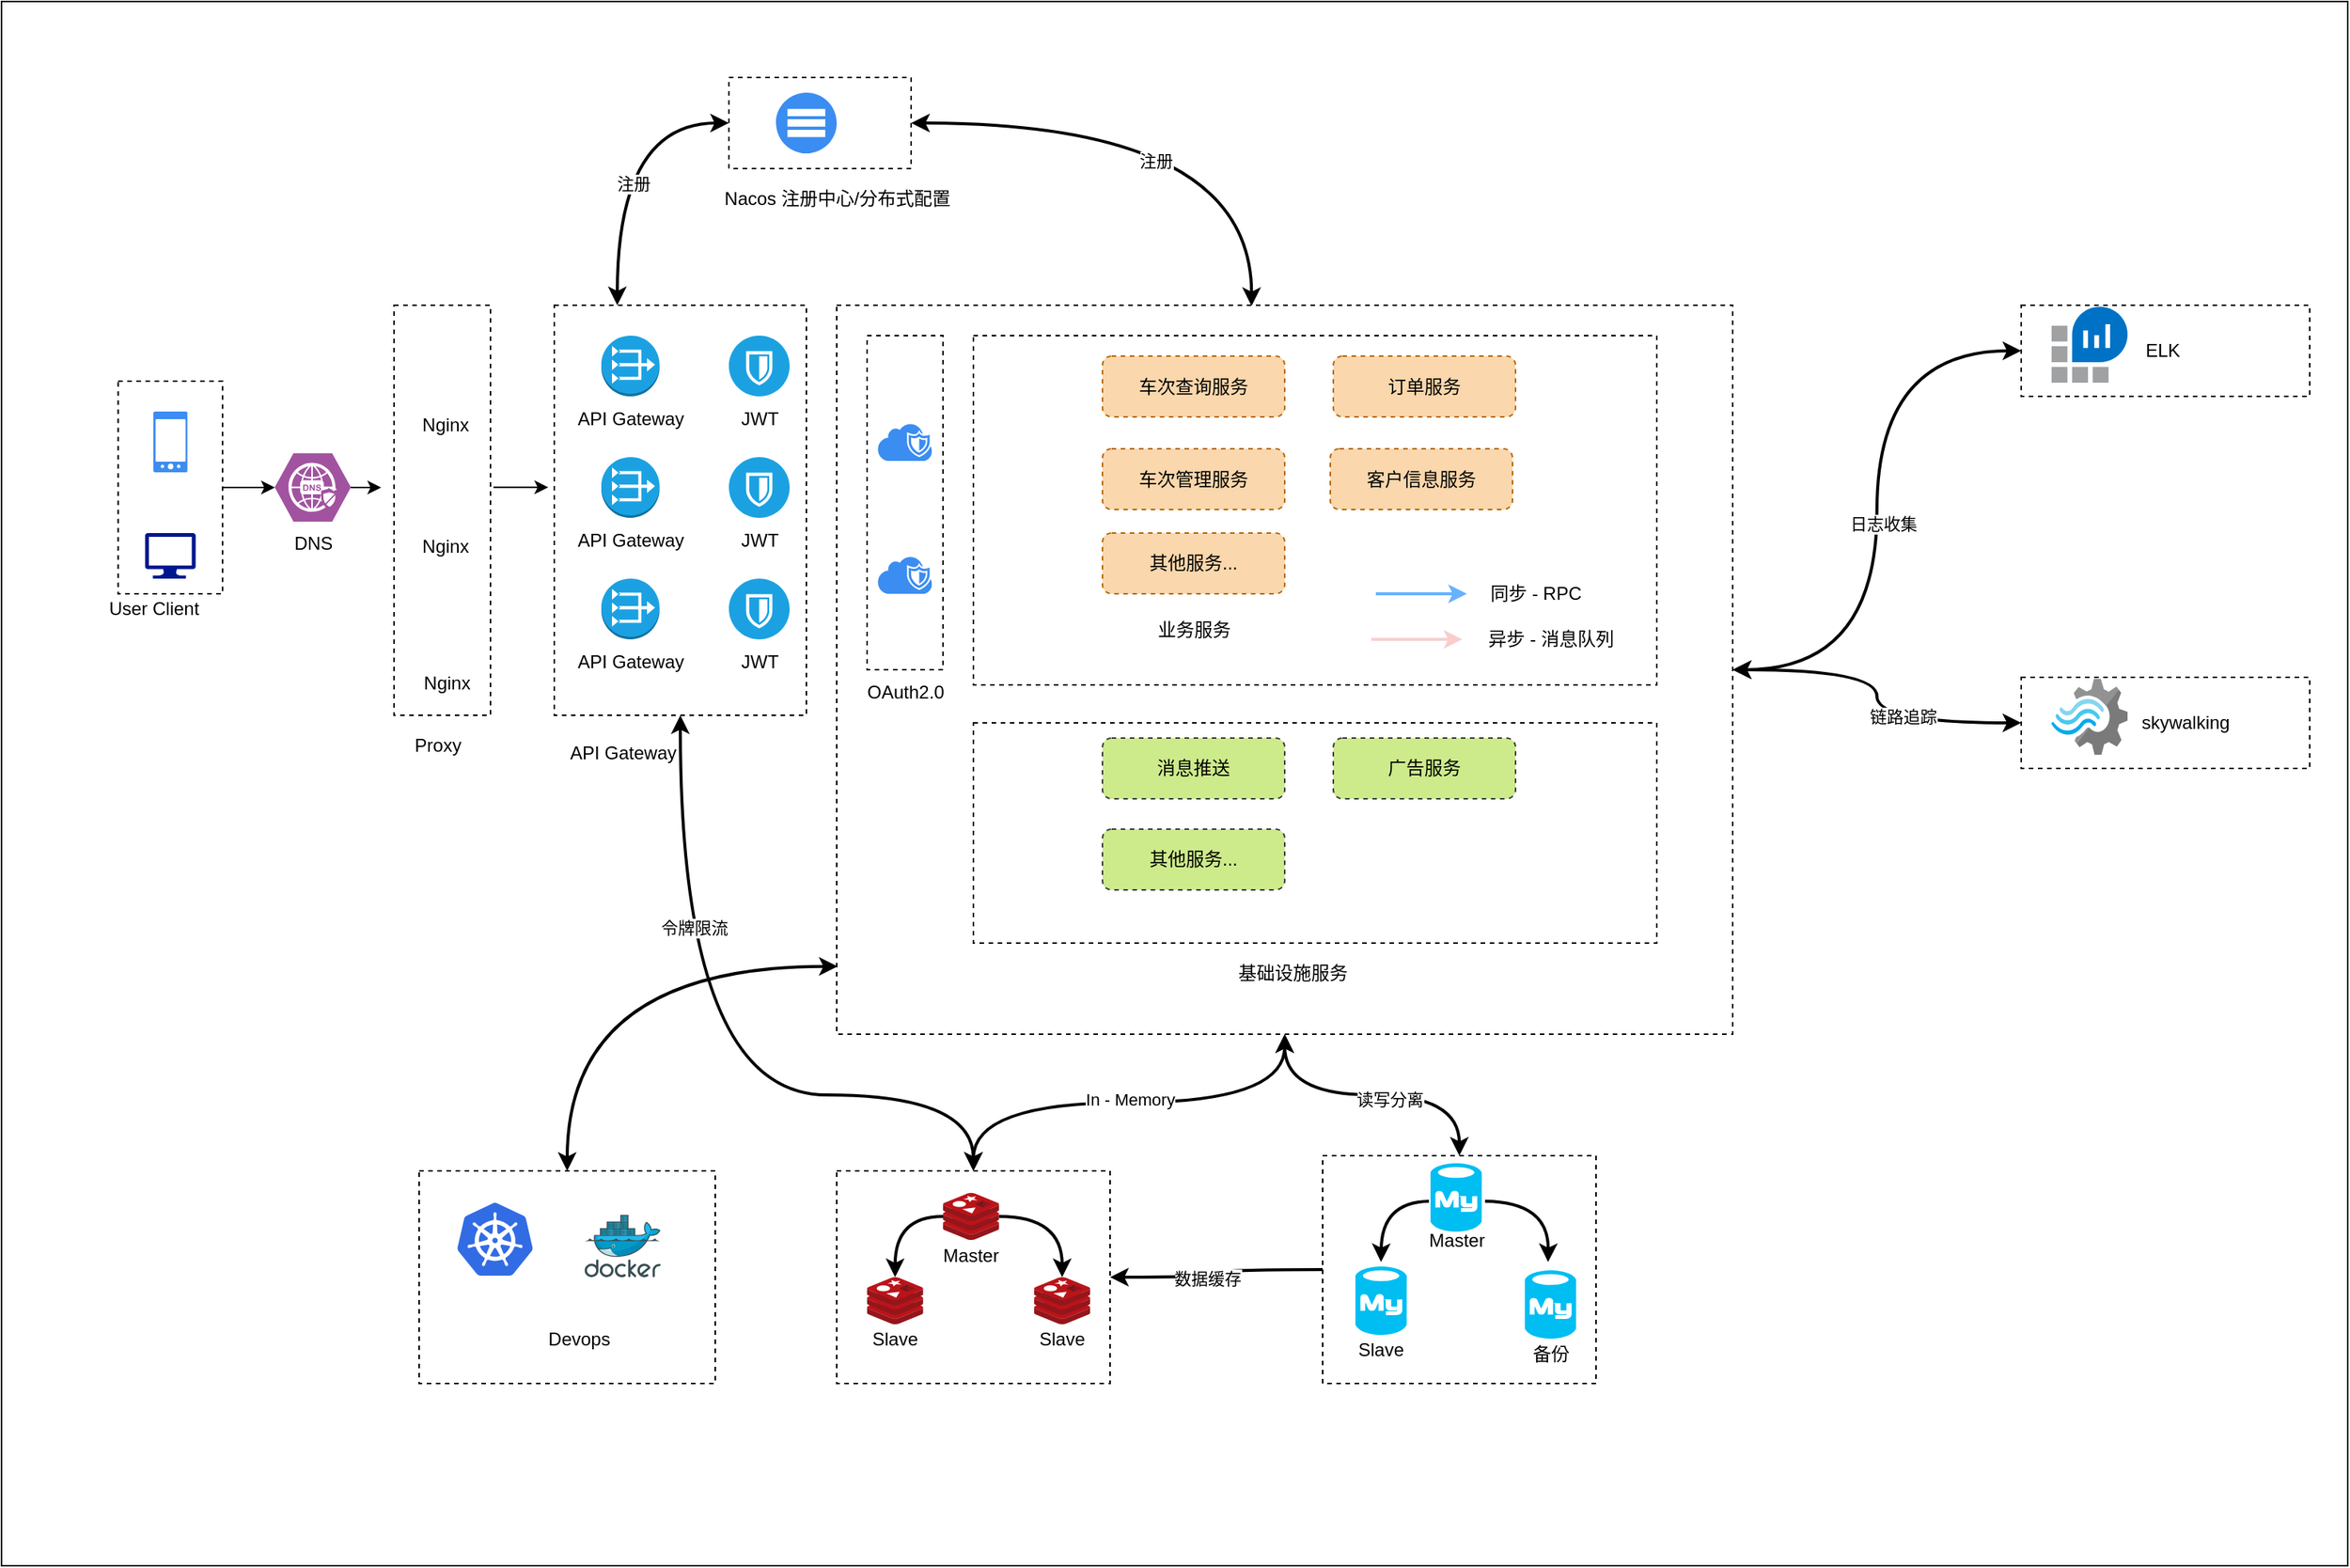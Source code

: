 <mxfile version="14.6.11" type="github">
  <diagram id="qo2vsk5CVTm1URz6CHsr" name="第 1 页">
    <mxGraphModel dx="2404" dy="2152" grid="1" gridSize="10" guides="1" tooltips="1" connect="1" arrows="1" fold="1" page="1" pageScale="1" pageWidth="827" pageHeight="1169" math="0" shadow="0">
      <root>
        <mxCell id="0" />
        <mxCell id="1" parent="0" />
        <mxCell id="BGX9DnNRUFTVasZXmMfo-1" value="" style="rounded=0;whiteSpace=wrap;html=1;" vertex="1" parent="1">
          <mxGeometry x="-50" y="-30" width="1545" height="1030" as="geometry" />
        </mxCell>
        <mxCell id="axHEmGrYQtHtnQdC1vCY-69" style="edgeStyle=orthogonalEdgeStyle;rounded=0;orthogonalLoop=1;jettySize=auto;html=1;exitX=1;exitY=0.5;exitDx=0;exitDy=0;entryX=0.463;entryY=0.001;entryDx=0;entryDy=0;entryPerimeter=0;startArrow=classic;startFill=1;strokeColor=#000000;strokeWidth=2;curved=1;" parent="1" source="axHEmGrYQtHtnQdC1vCY-65" target="axHEmGrYQtHtnQdC1vCY-36" edge="1">
          <mxGeometry relative="1" as="geometry" />
        </mxCell>
        <mxCell id="axHEmGrYQtHtnQdC1vCY-70" value="注册" style="edgeLabel;html=1;align=center;verticalAlign=middle;resizable=0;points=[];" parent="axHEmGrYQtHtnQdC1vCY-69" vertex="1" connectable="0">
          <mxGeometry x="-0.069" y="-25" relative="1" as="geometry">
            <mxPoint as="offset" />
          </mxGeometry>
        </mxCell>
        <mxCell id="axHEmGrYQtHtnQdC1vCY-65" value="" style="rounded=0;whiteSpace=wrap;html=1;dashed=1;strokeColor=#000000;fillColor=none;gradientColor=#ffffff;" parent="1" vertex="1">
          <mxGeometry x="429" y="20" width="120" height="60" as="geometry" />
        </mxCell>
        <mxCell id="axHEmGrYQtHtnQdC1vCY-80" style="edgeStyle=orthogonalEdgeStyle;curved=1;rounded=0;orthogonalLoop=1;jettySize=auto;html=1;exitX=0.5;exitY=1;exitDx=0;exitDy=0;startArrow=classic;startFill=1;strokeColor=#000000;strokeWidth=2;" parent="1" source="axHEmGrYQtHtnQdC1vCY-36" target="axHEmGrYQtHtnQdC1vCY-71" edge="1">
          <mxGeometry relative="1" as="geometry" />
        </mxCell>
        <mxCell id="axHEmGrYQtHtnQdC1vCY-83" value="In - Memory" style="edgeLabel;html=1;align=center;verticalAlign=middle;resizable=0;points=[];" parent="axHEmGrYQtHtnQdC1vCY-80" vertex="1" connectable="0">
          <mxGeometry x="-0.005" y="-2" relative="1" as="geometry">
            <mxPoint as="offset" />
          </mxGeometry>
        </mxCell>
        <mxCell id="axHEmGrYQtHtnQdC1vCY-105" style="edgeStyle=orthogonalEdgeStyle;curved=1;rounded=0;orthogonalLoop=1;jettySize=auto;html=1;exitX=0.5;exitY=1;exitDx=0;exitDy=0;entryX=0.5;entryY=0;entryDx=0;entryDy=0;startArrow=classic;startFill=1;strokeColor=#000000;strokeWidth=2;" parent="1" source="axHEmGrYQtHtnQdC1vCY-36" target="axHEmGrYQtHtnQdC1vCY-90" edge="1">
          <mxGeometry relative="1" as="geometry" />
        </mxCell>
        <mxCell id="axHEmGrYQtHtnQdC1vCY-106" value="读写分离" style="edgeLabel;html=1;align=center;verticalAlign=middle;resizable=0;points=[];" parent="axHEmGrYQtHtnQdC1vCY-105" vertex="1" connectable="0">
          <mxGeometry x="0.111" y="-3" relative="1" as="geometry">
            <mxPoint as="offset" />
          </mxGeometry>
        </mxCell>
        <mxCell id="axHEmGrYQtHtnQdC1vCY-109" style="edgeStyle=orthogonalEdgeStyle;curved=1;rounded=0;orthogonalLoop=1;jettySize=auto;html=1;exitX=1;exitY=0.5;exitDx=0;exitDy=0;entryX=0;entryY=0.5;entryDx=0;entryDy=0;startArrow=classic;startFill=1;strokeColor=#000000;strokeWidth=2;" parent="1" source="axHEmGrYQtHtnQdC1vCY-36" target="axHEmGrYQtHtnQdC1vCY-107" edge="1">
          <mxGeometry relative="1" as="geometry" />
        </mxCell>
        <mxCell id="axHEmGrYQtHtnQdC1vCY-110" value="日志收集" style="edgeLabel;html=1;align=center;verticalAlign=middle;resizable=0;points=[];" parent="axHEmGrYQtHtnQdC1vCY-109" vertex="1" connectable="0">
          <mxGeometry x="-0.039" y="-4" relative="1" as="geometry">
            <mxPoint y="1" as="offset" />
          </mxGeometry>
        </mxCell>
        <mxCell id="axHEmGrYQtHtnQdC1vCY-114" style="edgeStyle=orthogonalEdgeStyle;curved=1;rounded=0;orthogonalLoop=1;jettySize=auto;html=1;exitX=1;exitY=0.5;exitDx=0;exitDy=0;entryX=0;entryY=0.5;entryDx=0;entryDy=0;startArrow=classic;startFill=1;strokeColor=#000000;strokeWidth=2;" parent="1" source="axHEmGrYQtHtnQdC1vCY-36" target="axHEmGrYQtHtnQdC1vCY-112" edge="1">
          <mxGeometry relative="1" as="geometry" />
        </mxCell>
        <mxCell id="axHEmGrYQtHtnQdC1vCY-115" value="链路追踪" style="edgeLabel;html=1;align=center;verticalAlign=middle;resizable=0;points=[];" parent="axHEmGrYQtHtnQdC1vCY-114" vertex="1" connectable="0">
          <mxGeometry x="0.305" y="4" relative="1" as="geometry">
            <mxPoint as="offset" />
          </mxGeometry>
        </mxCell>
        <mxCell id="axHEmGrYQtHtnQdC1vCY-36" value="" style="rounded=0;whiteSpace=wrap;html=1;dashed=1;strokeColor=#000000;" parent="1" vertex="1">
          <mxGeometry x="500" y="170" width="590" height="480" as="geometry" />
        </mxCell>
        <mxCell id="axHEmGrYQtHtnQdC1vCY-48" value="" style="rounded=0;whiteSpace=wrap;html=1;strokeColor=#000000;gradientColor=#ffffff;fillColor=none;dashed=1;" parent="1" vertex="1">
          <mxGeometry x="590" y="190" width="450" height="230" as="geometry" />
        </mxCell>
        <mxCell id="axHEmGrYQtHtnQdC1vCY-42" value="车次查询服务" style="rounded=1;whiteSpace=wrap;html=1;dashed=1;strokeColor=#b46504;fillColor=#fad7ac;" parent="1" vertex="1">
          <mxGeometry x="675" y="203.5" width="120" height="40" as="geometry" />
        </mxCell>
        <mxCell id="axHEmGrYQtHtnQdC1vCY-29" style="edgeStyle=orthogonalEdgeStyle;rounded=0;orthogonalLoop=1;jettySize=auto;html=1;exitX=1;exitY=0.5;exitDx=0;exitDy=0;entryX=0;entryY=0.5;entryDx=0;entryDy=0;entryPerimeter=0;" parent="1" source="axHEmGrYQtHtnQdC1vCY-1" target="axHEmGrYQtHtnQdC1vCY-6" edge="1">
          <mxGeometry relative="1" as="geometry" />
        </mxCell>
        <mxCell id="axHEmGrYQtHtnQdC1vCY-1" value="" style="rounded=0;whiteSpace=wrap;html=1;dashed=1;" parent="1" vertex="1">
          <mxGeometry x="26.8" y="220" width="68.8" height="140" as="geometry" />
        </mxCell>
        <mxCell id="axHEmGrYQtHtnQdC1vCY-2" value="" style="html=1;aspect=fixed;strokeColor=none;shadow=0;align=center;verticalAlign=top;fillColor=#3B8DF1;shape=mxgraph.gcp2.phone_android;dashed=1;" parent="1" vertex="1">
          <mxGeometry x="50" y="240" width="22.4" height="40" as="geometry" />
        </mxCell>
        <mxCell id="axHEmGrYQtHtnQdC1vCY-3" value="" style="aspect=fixed;pointerEvents=1;shadow=0;dashed=0;html=1;strokeColor=none;labelPosition=center;verticalLabelPosition=bottom;verticalAlign=top;align=center;fillColor=#00188D;shape=mxgraph.azure.computer" parent="1" vertex="1">
          <mxGeometry x="44.54" y="320" width="33.33" height="30" as="geometry" />
        </mxCell>
        <mxCell id="axHEmGrYQtHtnQdC1vCY-34" style="edgeStyle=orthogonalEdgeStyle;rounded=0;orthogonalLoop=1;jettySize=auto;html=1;exitX=1;exitY=0.5;exitDx=0;exitDy=0;exitPerimeter=0;" parent="1" source="axHEmGrYQtHtnQdC1vCY-6" edge="1">
          <mxGeometry relative="1" as="geometry">
            <mxPoint x="200" y="290" as="targetPoint" />
          </mxGeometry>
        </mxCell>
        <mxCell id="axHEmGrYQtHtnQdC1vCY-6" value="DNS" style="verticalLabelPosition=bottom;html=1;fillColor=#A153A0;strokeColor=#ffffff;verticalAlign=top;align=center;points=[[0,0.5,0],[0.125,0.25,0],[0.25,0,0],[0.5,0,0],[0.75,0,0],[0.875,0.25,0],[1,0.5,0],[0.875,0.75,0],[0.75,1,0],[0.5,1,0],[0.125,0.75,0]];pointerEvents=1;shape=mxgraph.cisco_safe.compositeIcon;bgIcon=mxgraph.cisco_safe.design.blank_device;resIcon=mxgraph.cisco_safe.design.secure_dns;dashed=1;" parent="1" vertex="1">
          <mxGeometry x="130" y="267.5" width="50" height="45" as="geometry" />
        </mxCell>
        <mxCell id="axHEmGrYQtHtnQdC1vCY-7" value="User Client" style="text;html=1;align=center;verticalAlign=middle;resizable=0;points=[];autosize=1;" parent="1" vertex="1">
          <mxGeometry x="15" y="360" width="70" height="20" as="geometry" />
        </mxCell>
        <mxCell id="axHEmGrYQtHtnQdC1vCY-35" style="edgeStyle=orthogonalEdgeStyle;rounded=0;orthogonalLoop=1;jettySize=auto;html=1;exitX=1.031;exitY=0.444;exitDx=0;exitDy=0;exitPerimeter=0;" parent="1" source="axHEmGrYQtHtnQdC1vCY-8" edge="1">
          <mxGeometry relative="1" as="geometry">
            <mxPoint x="310" y="290" as="targetPoint" />
          </mxGeometry>
        </mxCell>
        <mxCell id="axHEmGrYQtHtnQdC1vCY-8" value="" style="rounded=0;whiteSpace=wrap;html=1;dashed=1;" parent="1" vertex="1">
          <mxGeometry x="208.5" y="170" width="63.5" height="270" as="geometry" />
        </mxCell>
        <mxCell id="axHEmGrYQtHtnQdC1vCY-9" value="Nginx" style="shape=image;html=1;verticalAlign=top;verticalLabelPosition=bottom;labelBackgroundColor=#ffffff;imageAspect=0;aspect=fixed;image=https://cdn4.iconfinder.com/data/icons/logos-brands-5/24/nginx-128.png;dashed=1;" parent="1" vertex="1">
          <mxGeometry x="219" y="190" width="45" height="45" as="geometry" />
        </mxCell>
        <mxCell id="axHEmGrYQtHtnQdC1vCY-10" value="Nginx" style="shape=image;html=1;verticalAlign=top;verticalLabelPosition=bottom;labelBackgroundColor=#ffffff;imageAspect=0;aspect=fixed;image=https://cdn4.iconfinder.com/data/icons/logos-brands-5/24/nginx-128.png;dashed=1;" parent="1" vertex="1">
          <mxGeometry x="219" y="270" width="45" height="45" as="geometry" />
        </mxCell>
        <mxCell id="axHEmGrYQtHtnQdC1vCY-11" value="Nginx" style="shape=image;html=1;verticalAlign=top;verticalLabelPosition=bottom;labelBackgroundColor=#ffffff;imageAspect=0;aspect=fixed;image=https://cdn4.iconfinder.com/data/icons/logos-brands-5/24/nginx-128.png;dashed=1;" parent="1" vertex="1">
          <mxGeometry x="220.75" y="360" width="45" height="45" as="geometry" />
        </mxCell>
        <mxCell id="axHEmGrYQtHtnQdC1vCY-67" style="edgeStyle=orthogonalEdgeStyle;rounded=0;orthogonalLoop=1;jettySize=auto;html=1;exitX=0.25;exitY=0;exitDx=0;exitDy=0;entryX=0;entryY=0.5;entryDx=0;entryDy=0;strokeWidth=2;curved=1;startArrow=classic;startFill=1;" parent="1" source="axHEmGrYQtHtnQdC1vCY-12" target="axHEmGrYQtHtnQdC1vCY-65" edge="1">
          <mxGeometry relative="1" as="geometry" />
        </mxCell>
        <mxCell id="axHEmGrYQtHtnQdC1vCY-68" value="注册" style="edgeLabel;html=1;align=center;verticalAlign=middle;resizable=0;points=[];" parent="axHEmGrYQtHtnQdC1vCY-67" vertex="1" connectable="0">
          <mxGeometry x="-0.168" y="-10" relative="1" as="geometry">
            <mxPoint as="offset" />
          </mxGeometry>
        </mxCell>
        <mxCell id="axHEmGrYQtHtnQdC1vCY-81" style="edgeStyle=orthogonalEdgeStyle;curved=1;rounded=0;orthogonalLoop=1;jettySize=auto;html=1;exitX=0.5;exitY=1;exitDx=0;exitDy=0;entryX=0.5;entryY=0;entryDx=0;entryDy=0;startArrow=classic;startFill=1;strokeColor=#000000;strokeWidth=2;" parent="1" source="axHEmGrYQtHtnQdC1vCY-12" target="axHEmGrYQtHtnQdC1vCY-71" edge="1">
          <mxGeometry relative="1" as="geometry">
            <Array as="points">
              <mxPoint x="397" y="690" />
              <mxPoint x="590" y="690" />
            </Array>
          </mxGeometry>
        </mxCell>
        <mxCell id="axHEmGrYQtHtnQdC1vCY-82" value="令牌限流" style="edgeLabel;html=1;align=center;verticalAlign=middle;resizable=0;points=[];" parent="axHEmGrYQtHtnQdC1vCY-81" vertex="1" connectable="0">
          <mxGeometry x="-0.433" y="9" relative="1" as="geometry">
            <mxPoint as="offset" />
          </mxGeometry>
        </mxCell>
        <mxCell id="axHEmGrYQtHtnQdC1vCY-12" value="" style="rounded=0;whiteSpace=wrap;html=1;dashed=1;" parent="1" vertex="1">
          <mxGeometry x="314" y="170" width="166" height="270" as="geometry" />
        </mxCell>
        <mxCell id="axHEmGrYQtHtnQdC1vCY-13" value="Proxy" style="text;html=1;align=center;verticalAlign=middle;resizable=0;points=[];autosize=1;" parent="1" vertex="1">
          <mxGeometry x="212" y="450" width="50" height="20" as="geometry" />
        </mxCell>
        <mxCell id="axHEmGrYQtHtnQdC1vCY-16" value="" style="outlineConnect=0;dashed=0;verticalLabelPosition=bottom;verticalAlign=top;align=center;html=1;shape=mxgraph.aws3.vpc_nat_gateway;fillColor=#1ba1e2;fontColor=#ffffff;strokeColor=none;" parent="1" vertex="1">
          <mxGeometry x="345" y="190" width="38.33" height="40" as="geometry" />
        </mxCell>
        <mxCell id="axHEmGrYQtHtnQdC1vCY-17" value="API Gateway" style="text;html=1;align=center;verticalAlign=middle;resizable=0;points=[];autosize=1;" parent="1" vertex="1">
          <mxGeometry x="319.16" y="235" width="90" height="20" as="geometry" />
        </mxCell>
        <mxCell id="axHEmGrYQtHtnQdC1vCY-18" value="" style="html=1;aspect=fixed;shadow=0;align=center;verticalAlign=top;fillColor=#1ba1e2;shape=mxgraph.gcp2.management_security;dashed=1;fontColor=#ffffff;strokeColor=none;" parent="1" vertex="1">
          <mxGeometry x="429" y="190" width="40" height="40" as="geometry" />
        </mxCell>
        <mxCell id="axHEmGrYQtHtnQdC1vCY-19" value="JWT" style="text;html=1;align=center;verticalAlign=middle;resizable=0;points=[];autosize=1;" parent="1" vertex="1">
          <mxGeometry x="429" y="235" width="40" height="20" as="geometry" />
        </mxCell>
        <mxCell id="axHEmGrYQtHtnQdC1vCY-20" value="" style="outlineConnect=0;dashed=0;verticalLabelPosition=bottom;verticalAlign=top;align=center;html=1;shape=mxgraph.aws3.vpc_nat_gateway;fillColor=#1ba1e2;fontColor=#ffffff;strokeColor=none;" parent="1" vertex="1">
          <mxGeometry x="345.0" y="270" width="38.33" height="40" as="geometry" />
        </mxCell>
        <mxCell id="axHEmGrYQtHtnQdC1vCY-21" value="API Gateway" style="text;html=1;align=center;verticalAlign=middle;resizable=0;points=[];autosize=1;" parent="1" vertex="1">
          <mxGeometry x="319.16" y="315" width="90" height="20" as="geometry" />
        </mxCell>
        <mxCell id="axHEmGrYQtHtnQdC1vCY-22" value="" style="html=1;aspect=fixed;shadow=0;align=center;verticalAlign=top;fillColor=#1ba1e2;shape=mxgraph.gcp2.management_security;dashed=1;fontColor=#ffffff;strokeColor=none;" parent="1" vertex="1">
          <mxGeometry x="429.0" y="270" width="40" height="40" as="geometry" />
        </mxCell>
        <mxCell id="axHEmGrYQtHtnQdC1vCY-23" value="JWT" style="text;html=1;align=center;verticalAlign=middle;resizable=0;points=[];autosize=1;" parent="1" vertex="1">
          <mxGeometry x="429.0" y="315" width="40" height="20" as="geometry" />
        </mxCell>
        <mxCell id="axHEmGrYQtHtnQdC1vCY-24" value="" style="outlineConnect=0;dashed=0;verticalLabelPosition=bottom;verticalAlign=top;align=center;html=1;shape=mxgraph.aws3.vpc_nat_gateway;fillColor=#1ba1e2;fontColor=#ffffff;strokeColor=none;" parent="1" vertex="1">
          <mxGeometry x="345.0" y="350" width="38.33" height="40" as="geometry" />
        </mxCell>
        <mxCell id="axHEmGrYQtHtnQdC1vCY-25" value="API Gateway" style="text;html=1;align=center;verticalAlign=middle;resizable=0;points=[];autosize=1;" parent="1" vertex="1">
          <mxGeometry x="319.16" y="395" width="90" height="20" as="geometry" />
        </mxCell>
        <mxCell id="axHEmGrYQtHtnQdC1vCY-26" value="" style="html=1;aspect=fixed;shadow=0;align=center;verticalAlign=top;fillColor=#1ba1e2;shape=mxgraph.gcp2.management_security;dashed=1;fontColor=#ffffff;strokeColor=none;" parent="1" vertex="1">
          <mxGeometry x="429.0" y="350" width="40" height="40" as="geometry" />
        </mxCell>
        <mxCell id="axHEmGrYQtHtnQdC1vCY-27" value="JWT" style="text;html=1;align=center;verticalAlign=middle;resizable=0;points=[];autosize=1;" parent="1" vertex="1">
          <mxGeometry x="429.0" y="395" width="40" height="20" as="geometry" />
        </mxCell>
        <mxCell id="axHEmGrYQtHtnQdC1vCY-28" value="API Gateway" style="text;html=1;align=center;verticalAlign=middle;resizable=0;points=[];autosize=1;" parent="1" vertex="1">
          <mxGeometry x="314" y="455" width="90" height="20" as="geometry" />
        </mxCell>
        <mxCell id="axHEmGrYQtHtnQdC1vCY-37" value="" style="rounded=0;whiteSpace=wrap;html=1;dashed=1;strokeColor=#000000;" parent="1" vertex="1">
          <mxGeometry x="520" y="190" width="50" height="220" as="geometry" />
        </mxCell>
        <mxCell id="axHEmGrYQtHtnQdC1vCY-38" value="" style="html=1;aspect=fixed;strokeColor=none;shadow=0;align=center;verticalAlign=top;fillColor=#3B8DF1;shape=mxgraph.gcp2.cloud_security;dashed=1;" parent="1" vertex="1">
          <mxGeometry x="527.14" y="335" width="35.71" height="25" as="geometry" />
        </mxCell>
        <mxCell id="axHEmGrYQtHtnQdC1vCY-39" value="OAuth2.0" style="text;html=1;align=center;verticalAlign=middle;resizable=0;points=[];autosize=1;" parent="1" vertex="1">
          <mxGeometry x="510" y="415" width="70" height="20" as="geometry" />
        </mxCell>
        <mxCell id="axHEmGrYQtHtnQdC1vCY-40" value="" style="html=1;aspect=fixed;strokeColor=none;shadow=0;align=center;verticalAlign=top;fillColor=#3B8DF1;shape=mxgraph.gcp2.cloud_security;dashed=1;" parent="1" vertex="1">
          <mxGeometry x="527.14" y="247.5" width="35.71" height="25" as="geometry" />
        </mxCell>
        <mxCell id="axHEmGrYQtHtnQdC1vCY-44" value="车次管理服务" style="rounded=1;whiteSpace=wrap;html=1;dashed=1;strokeColor=#b46504;fillColor=#fad7ac;" parent="1" vertex="1">
          <mxGeometry x="675" y="264.5" width="120" height="40" as="geometry" />
        </mxCell>
        <mxCell id="axHEmGrYQtHtnQdC1vCY-45" value="订单服务" style="rounded=1;whiteSpace=wrap;html=1;dashed=1;strokeColor=#b46504;fillColor=#fad7ac;" parent="1" vertex="1">
          <mxGeometry x="827" y="203.5" width="120" height="40" as="geometry" />
        </mxCell>
        <mxCell id="axHEmGrYQtHtnQdC1vCY-46" value="客户信息服务" style="rounded=1;whiteSpace=wrap;html=1;dashed=1;strokeColor=#b46504;fillColor=#fad7ac;" parent="1" vertex="1">
          <mxGeometry x="825" y="264.5" width="120" height="40" as="geometry" />
        </mxCell>
        <mxCell id="axHEmGrYQtHtnQdC1vCY-49" value="业务服务" style="text;html=1;align=center;verticalAlign=middle;resizable=0;points=[];autosize=1;" parent="1" vertex="1">
          <mxGeometry x="705" y="374" width="60" height="20" as="geometry" />
        </mxCell>
        <mxCell id="axHEmGrYQtHtnQdC1vCY-50" value="" style="rounded=0;whiteSpace=wrap;html=1;strokeColor=#000000;gradientColor=#ffffff;fillColor=none;dashed=1;" parent="1" vertex="1">
          <mxGeometry x="590" y="445" width="450" height="145" as="geometry" />
        </mxCell>
        <mxCell id="axHEmGrYQtHtnQdC1vCY-51" value="消息推送" style="rounded=1;whiteSpace=wrap;html=1;dashed=1;strokeColor=#36393d;fillColor=#cdeb8b;" parent="1" vertex="1">
          <mxGeometry x="675" y="455" width="120" height="40" as="geometry" />
        </mxCell>
        <mxCell id="axHEmGrYQtHtnQdC1vCY-52" value="广告服务" style="rounded=1;whiteSpace=wrap;html=1;dashed=1;strokeColor=#36393d;fillColor=#cdeb8b;" parent="1" vertex="1">
          <mxGeometry x="827" y="455" width="120" height="40" as="geometry" />
        </mxCell>
        <mxCell id="axHEmGrYQtHtnQdC1vCY-53" value="其他服务..." style="rounded=1;whiteSpace=wrap;html=1;dashed=1;strokeColor=#36393d;fillColor=#cdeb8b;" parent="1" vertex="1">
          <mxGeometry x="675" y="515" width="120" height="40" as="geometry" />
        </mxCell>
        <mxCell id="axHEmGrYQtHtnQdC1vCY-54" value="其他服务..." style="rounded=1;whiteSpace=wrap;html=1;dashed=1;strokeColor=#b46504;fillColor=#fad7ac;" parent="1" vertex="1">
          <mxGeometry x="675" y="320" width="120" height="40" as="geometry" />
        </mxCell>
        <mxCell id="axHEmGrYQtHtnQdC1vCY-55" value="基础设施服务" style="text;html=1;align=center;verticalAlign=middle;resizable=0;points=[];autosize=1;" parent="1" vertex="1">
          <mxGeometry x="755" y="600" width="90" height="20" as="geometry" />
        </mxCell>
        <mxCell id="axHEmGrYQtHtnQdC1vCY-59" value="" style="endArrow=classic;html=1;fillColor=#cce5ff;strokeWidth=2;strokeColor=#66B2FF;" parent="1" edge="1">
          <mxGeometry width="50" height="50" relative="1" as="geometry">
            <mxPoint x="855" y="360" as="sourcePoint" />
            <mxPoint x="915" y="360" as="targetPoint" />
          </mxGeometry>
        </mxCell>
        <mxCell id="axHEmGrYQtHtnQdC1vCY-60" value="同步 - RPC" style="text;html=1;align=center;verticalAlign=middle;resizable=0;points=[];autosize=1;" parent="1" vertex="1">
          <mxGeometry x="920" y="350" width="80" height="20" as="geometry" />
        </mxCell>
        <mxCell id="axHEmGrYQtHtnQdC1vCY-62" value="" style="endArrow=classic;html=1;fillColor=#ffcccc;strokeWidth=2;strokeColor=#F8CECC;" parent="1" edge="1">
          <mxGeometry width="50" height="50" relative="1" as="geometry">
            <mxPoint x="852" y="390" as="sourcePoint" />
            <mxPoint x="912" y="390" as="targetPoint" />
          </mxGeometry>
        </mxCell>
        <mxCell id="axHEmGrYQtHtnQdC1vCY-63" value="异步 - 消息队列" style="text;html=1;align=center;verticalAlign=middle;resizable=0;points=[];autosize=1;" parent="1" vertex="1">
          <mxGeometry x="920" y="380" width="100" height="20" as="geometry" />
        </mxCell>
        <mxCell id="axHEmGrYQtHtnQdC1vCY-64" value="" style="html=1;aspect=fixed;strokeColor=none;shadow=0;align=center;verticalAlign=top;fillColor=#3B8DF1;shape=mxgraph.gcp2.servers_stacked;dashed=1;" parent="1" vertex="1">
          <mxGeometry x="460" y="30" width="40" height="40" as="geometry" />
        </mxCell>
        <mxCell id="axHEmGrYQtHtnQdC1vCY-66" value="Nacos 注册中心/分布式配置" style="text;html=1;align=center;verticalAlign=middle;resizable=0;points=[];autosize=1;" parent="1" vertex="1">
          <mxGeometry x="420" y="90" width="160" height="20" as="geometry" />
        </mxCell>
        <mxCell id="axHEmGrYQtHtnQdC1vCY-71" value="" style="rounded=0;whiteSpace=wrap;html=1;dashed=1;strokeColor=#000000;fillColor=none;gradientColor=#ffffff;" parent="1" vertex="1">
          <mxGeometry x="500" y="740" width="180" height="140" as="geometry" />
        </mxCell>
        <mxCell id="axHEmGrYQtHtnQdC1vCY-76" value="" style="edgeStyle=orthogonalEdgeStyle;curved=1;rounded=0;orthogonalLoop=1;jettySize=auto;html=1;startArrow=none;startFill=0;strokeColor=#000000;strokeWidth=2;" parent="1" source="axHEmGrYQtHtnQdC1vCY-72" target="axHEmGrYQtHtnQdC1vCY-73" edge="1">
          <mxGeometry relative="1" as="geometry" />
        </mxCell>
        <mxCell id="axHEmGrYQtHtnQdC1vCY-77" value="" style="edgeStyle=orthogonalEdgeStyle;curved=1;rounded=0;orthogonalLoop=1;jettySize=auto;html=1;startArrow=none;startFill=0;strokeColor=#000000;strokeWidth=2;" parent="1" source="axHEmGrYQtHtnQdC1vCY-72" target="axHEmGrYQtHtnQdC1vCY-74" edge="1">
          <mxGeometry relative="1" as="geometry" />
        </mxCell>
        <mxCell id="axHEmGrYQtHtnQdC1vCY-72" value="" style="aspect=fixed;html=1;points=[];align=center;image;fontSize=12;image=img/lib/mscae/Cache_Redis_Product.svg;dashed=1;strokeColor=#000000;fillColor=none;gradientColor=#ffffff;" parent="1" vertex="1">
          <mxGeometry x="570" y="754.5" width="36.91" height="31" as="geometry" />
        </mxCell>
        <mxCell id="axHEmGrYQtHtnQdC1vCY-73" value="" style="aspect=fixed;html=1;points=[];align=center;image;fontSize=12;image=img/lib/mscae/Cache_Redis_Product.svg;dashed=1;strokeColor=#000000;fillColor=none;gradientColor=#ffffff;" parent="1" vertex="1">
          <mxGeometry x="520" y="810" width="36.91" height="31" as="geometry" />
        </mxCell>
        <mxCell id="axHEmGrYQtHtnQdC1vCY-74" value="" style="aspect=fixed;html=1;points=[];align=center;image;fontSize=12;image=img/lib/mscae/Cache_Redis_Product.svg;dashed=1;strokeColor=#000000;fillColor=none;gradientColor=#ffffff;" parent="1" vertex="1">
          <mxGeometry x="630" y="810" width="36.91" height="31" as="geometry" />
        </mxCell>
        <mxCell id="axHEmGrYQtHtnQdC1vCY-75" value="Master" style="text;html=1;align=center;verticalAlign=middle;resizable=0;points=[];autosize=1;" parent="1" vertex="1">
          <mxGeometry x="563.46" y="785.5" width="50" height="20" as="geometry" />
        </mxCell>
        <mxCell id="axHEmGrYQtHtnQdC1vCY-78" value="Slave" style="text;html=1;align=center;verticalAlign=middle;resizable=0;points=[];autosize=1;" parent="1" vertex="1">
          <mxGeometry x="513.46" y="841" width="50" height="20" as="geometry" />
        </mxCell>
        <mxCell id="axHEmGrYQtHtnQdC1vCY-79" value="Slave" style="text;html=1;align=center;verticalAlign=middle;resizable=0;points=[];autosize=1;" parent="1" vertex="1">
          <mxGeometry x="623.46" y="841" width="50" height="20" as="geometry" />
        </mxCell>
        <mxCell id="axHEmGrYQtHtnQdC1vCY-89" style="edgeStyle=orthogonalEdgeStyle;curved=1;rounded=0;orthogonalLoop=1;jettySize=auto;html=1;exitX=0.5;exitY=0;exitDx=0;exitDy=0;entryX=0.001;entryY=0.907;entryDx=0;entryDy=0;entryPerimeter=0;startArrow=classic;startFill=1;strokeColor=#000000;strokeWidth=2;" parent="1" source="axHEmGrYQtHtnQdC1vCY-85" target="axHEmGrYQtHtnQdC1vCY-36" edge="1">
          <mxGeometry relative="1" as="geometry" />
        </mxCell>
        <mxCell id="axHEmGrYQtHtnQdC1vCY-85" value="" style="rounded=0;whiteSpace=wrap;html=1;dashed=1;strokeColor=#000000;fillColor=none;gradientColor=#ffffff;" parent="1" vertex="1">
          <mxGeometry x="225" y="740" width="195" height="140" as="geometry" />
        </mxCell>
        <mxCell id="axHEmGrYQtHtnQdC1vCY-86" value="" style="aspect=fixed;html=1;points=[];align=center;image;fontSize=12;image=img/lib/mscae/Kubernetes.svg;dashed=1;strokeColor=#000000;fillColor=none;gradientColor=#ffffff;" parent="1" vertex="1">
          <mxGeometry x="250" y="761" width="50" height="48" as="geometry" />
        </mxCell>
        <mxCell id="axHEmGrYQtHtnQdC1vCY-87" value="" style="aspect=fixed;html=1;points=[];align=center;image;fontSize=12;image=img/lib/mscae/Docker.svg;dashed=1;strokeColor=#000000;fillColor=none;gradientColor=#ffffff;" parent="1" vertex="1">
          <mxGeometry x="334" y="769" width="50" height="41" as="geometry" />
        </mxCell>
        <mxCell id="axHEmGrYQtHtnQdC1vCY-88" value="Devops" style="text;html=1;align=center;verticalAlign=middle;resizable=0;points=[];autosize=1;" parent="1" vertex="1">
          <mxGeometry x="300" y="841" width="60" height="20" as="geometry" />
        </mxCell>
        <mxCell id="axHEmGrYQtHtnQdC1vCY-103" style="edgeStyle=orthogonalEdgeStyle;curved=1;rounded=0;orthogonalLoop=1;jettySize=auto;html=1;exitX=0;exitY=0.5;exitDx=0;exitDy=0;entryX=1;entryY=0.5;entryDx=0;entryDy=0;startArrow=none;startFill=0;strokeColor=#000000;strokeWidth=2;" parent="1" source="axHEmGrYQtHtnQdC1vCY-90" target="axHEmGrYQtHtnQdC1vCY-71" edge="1">
          <mxGeometry relative="1" as="geometry" />
        </mxCell>
        <mxCell id="axHEmGrYQtHtnQdC1vCY-104" value="数据缓存" style="edgeLabel;html=1;align=center;verticalAlign=middle;resizable=0;points=[];" parent="axHEmGrYQtHtnQdC1vCY-103" vertex="1" connectable="0">
          <mxGeometry x="0.127" y="1" relative="1" as="geometry">
            <mxPoint as="offset" />
          </mxGeometry>
        </mxCell>
        <mxCell id="axHEmGrYQtHtnQdC1vCY-90" value="" style="rounded=0;whiteSpace=wrap;html=1;dashed=1;strokeColor=#000000;fillColor=none;gradientColor=#ffffff;" parent="1" vertex="1">
          <mxGeometry x="820" y="730" width="180" height="150" as="geometry" />
        </mxCell>
        <mxCell id="axHEmGrYQtHtnQdC1vCY-91" value="" style="edgeStyle=orthogonalEdgeStyle;curved=1;rounded=0;orthogonalLoop=1;jettySize=auto;html=1;startArrow=none;startFill=0;strokeColor=#000000;strokeWidth=2;" parent="1" edge="1">
          <mxGeometry relative="1" as="geometry">
            <mxPoint x="890" y="760" as="sourcePoint" />
            <mxPoint x="858.429" y="800" as="targetPoint" />
          </mxGeometry>
        </mxCell>
        <mxCell id="axHEmGrYQtHtnQdC1vCY-92" value="" style="edgeStyle=orthogonalEdgeStyle;curved=1;rounded=0;orthogonalLoop=1;jettySize=auto;html=1;startArrow=none;startFill=0;strokeColor=#000000;strokeWidth=2;" parent="1" edge="1">
          <mxGeometry relative="1" as="geometry">
            <mxPoint x="926.91" y="760" as="sourcePoint" />
            <mxPoint x="968.429" y="800" as="targetPoint" />
          </mxGeometry>
        </mxCell>
        <mxCell id="axHEmGrYQtHtnQdC1vCY-96" value="Master" style="text;html=1;align=center;verticalAlign=middle;resizable=0;points=[];autosize=1;" parent="1" vertex="1">
          <mxGeometry x="883.46" y="775.5" width="50" height="20" as="geometry" />
        </mxCell>
        <mxCell id="axHEmGrYQtHtnQdC1vCY-97" value="Slave" style="text;html=1;align=center;verticalAlign=middle;resizable=0;points=[];autosize=1;" parent="1" vertex="1">
          <mxGeometry x="833.47" y="848" width="50" height="20" as="geometry" />
        </mxCell>
        <mxCell id="axHEmGrYQtHtnQdC1vCY-98" value="备份" style="text;html=1;align=center;verticalAlign=middle;resizable=0;points=[];autosize=1;" parent="1" vertex="1">
          <mxGeometry x="950" y="850.5" width="40" height="20" as="geometry" />
        </mxCell>
        <mxCell id="axHEmGrYQtHtnQdC1vCY-99" value="" style="verticalLabelPosition=bottom;html=1;verticalAlign=top;align=center;strokeColor=none;fillColor=#00BEF2;shape=mxgraph.azure.mysql_database;dashed=1;" parent="1" vertex="1">
          <mxGeometry x="891" y="735" width="33.75" height="45" as="geometry" />
        </mxCell>
        <mxCell id="axHEmGrYQtHtnQdC1vCY-100" value="" style="verticalLabelPosition=bottom;html=1;verticalAlign=top;align=center;strokeColor=none;fillColor=#00BEF2;shape=mxgraph.azure.mysql_database;dashed=1;" parent="1" vertex="1">
          <mxGeometry x="841.59" y="803" width="33.75" height="45" as="geometry" />
        </mxCell>
        <mxCell id="axHEmGrYQtHtnQdC1vCY-101" value="" style="verticalLabelPosition=bottom;html=1;verticalAlign=top;align=center;strokeColor=none;fillColor=#00BEF2;shape=mxgraph.azure.mysql_database;dashed=1;" parent="1" vertex="1">
          <mxGeometry x="953.13" y="805.5" width="33.75" height="45" as="geometry" />
        </mxCell>
        <mxCell id="axHEmGrYQtHtnQdC1vCY-107" value="ELK&amp;nbsp;" style="rounded=0;whiteSpace=wrap;html=1;dashed=1;strokeColor=#000000;fillColor=none;gradientColor=#ffffff;" parent="1" vertex="1">
          <mxGeometry x="1280" y="170" width="190" height="60" as="geometry" />
        </mxCell>
        <mxCell id="axHEmGrYQtHtnQdC1vCY-108" value="" style="aspect=fixed;html=1;points=[];align=center;image;fontSize=12;image=img/lib/mscae/Log_Analytics_Workspaces.svg;dashed=1;strokeColor=#000000;fillColor=none;gradientColor=#ffffff;" parent="1" vertex="1">
          <mxGeometry x="1300" y="171" width="50" height="50" as="geometry" />
        </mxCell>
        <mxCell id="axHEmGrYQtHtnQdC1vCY-112" value="&amp;nbsp; &amp;nbsp; &amp;nbsp; &amp;nbsp; skywalking" style="rounded=0;whiteSpace=wrap;html=1;dashed=1;strokeColor=#000000;fillColor=none;gradientColor=#ffffff;" parent="1" vertex="1">
          <mxGeometry x="1280" y="415" width="190" height="60" as="geometry" />
        </mxCell>
        <mxCell id="axHEmGrYQtHtnQdC1vCY-113" value="" style="aspect=fixed;html=1;points=[];align=center;image;fontSize=12;image=img/lib/mscae/Stream_Analytics.svg;dashed=1;fontFamily=Helvetica;fontColor=#000000;strokeColor=#000000;gradientColor=#ffffff;" parent="1" vertex="1">
          <mxGeometry x="1300" y="416" width="50" height="50" as="geometry" />
        </mxCell>
      </root>
    </mxGraphModel>
  </diagram>
</mxfile>
